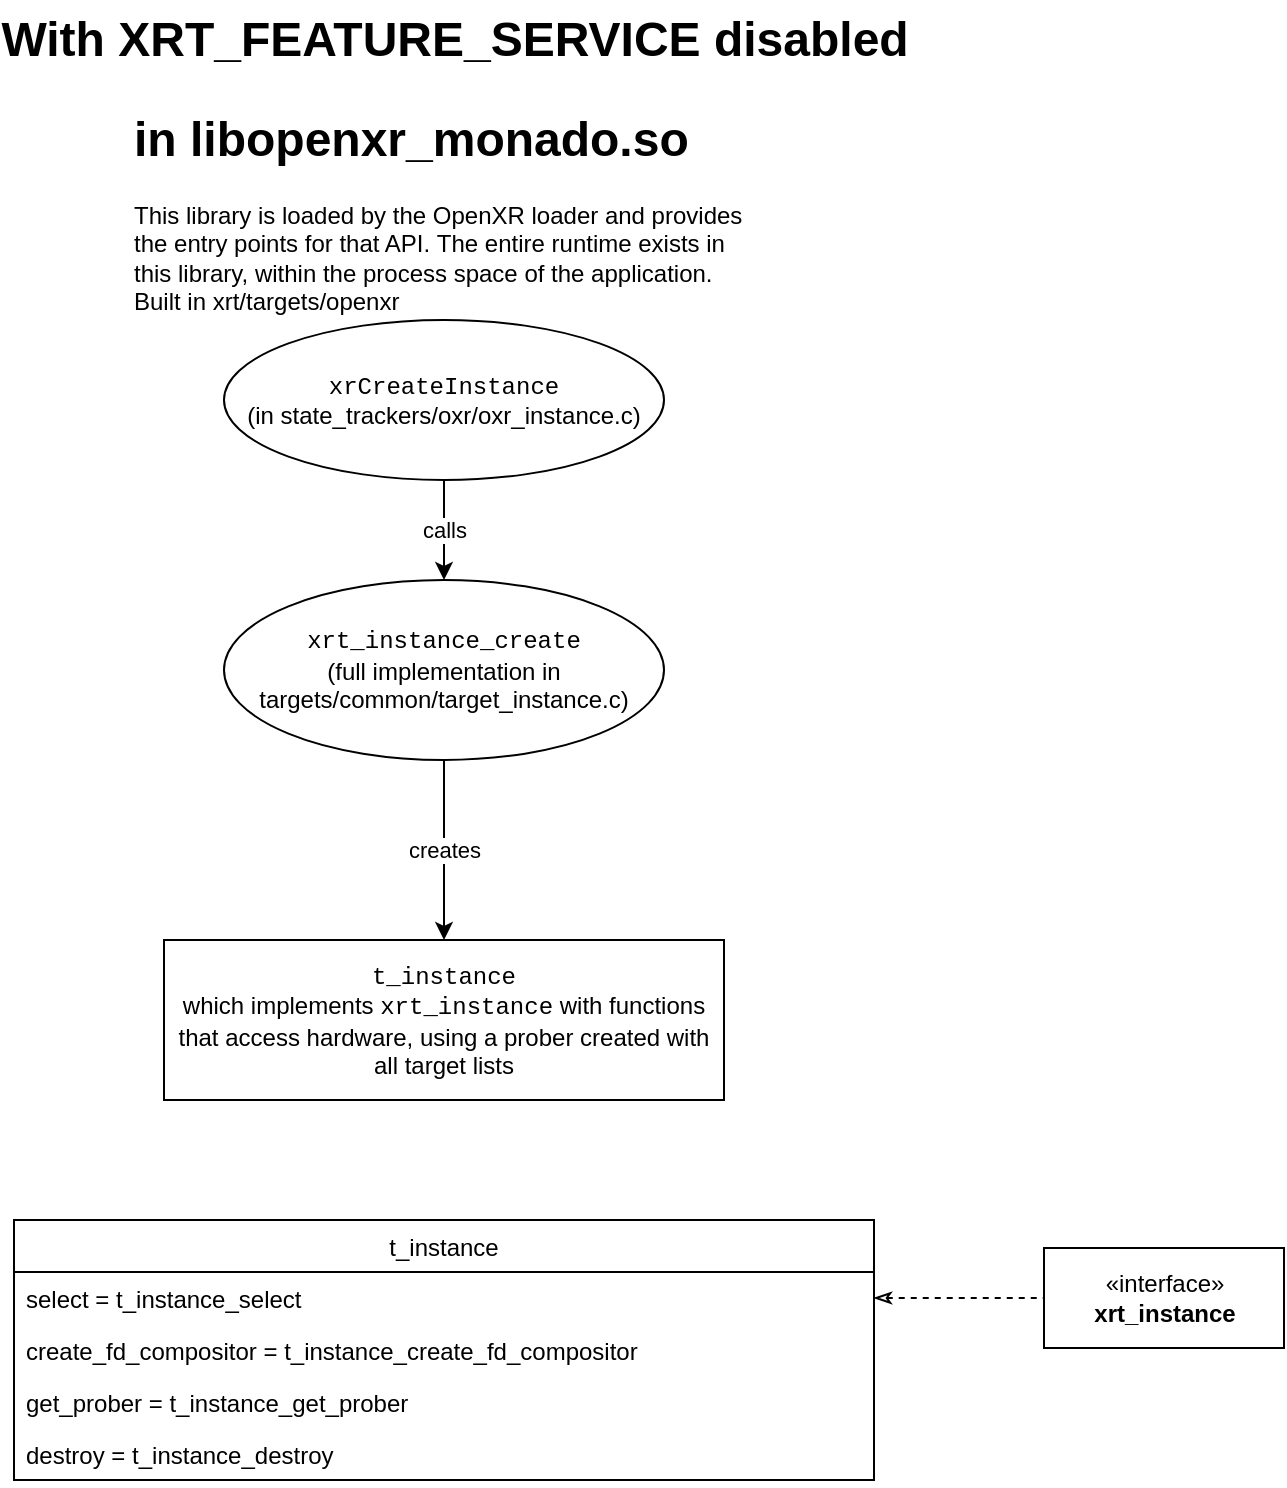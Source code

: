 <mxfile version="12.4.2" type="device" pages="1"><diagram id="i7RjRSwkiHJf6eIeykeo" name="Page-1"><mxGraphModel dx="1102" dy="1000" grid="1" gridSize="10" guides="1" tooltips="1" connect="1" arrows="1" fold="1" page="1" pageScale="1" pageWidth="1100" pageHeight="850" math="0" shadow="0"><root><mxCell id="0"/><mxCell id="1" parent="0"/><mxCell id="XGS2NG-t9NTN6wiKqpjL-5" value="creates" style="edgeStyle=orthogonalEdgeStyle;rounded=0;comic=0;orthogonalLoop=1;jettySize=auto;html=1;" parent="1" source="XGS2NG-t9NTN6wiKqpjL-2" target="XGS2NG-t9NTN6wiKqpjL-23" edge="1"><mxGeometry relative="1" as="geometry"/></mxCell><mxCell id="XGS2NG-t9NTN6wiKqpjL-2" value="&lt;font face=&quot;Courier New&quot;&gt;xrt_instance_create&lt;br&gt;&lt;/font&gt;(full implementation in targets/common/target_instance.c)" style="ellipse;whiteSpace=wrap;html=1;" parent="1" vertex="1"><mxGeometry x="435" y="310" width="220" height="90" as="geometry"/></mxCell><mxCell id="XGS2NG-t9NTN6wiKqpjL-20" value="With XRT_FEATURE_SERVICE disabled" style="text;strokeColor=none;fillColor=none;html=1;fontSize=24;fontStyle=1;verticalAlign=middle;align=center;" parent="1" vertex="1"><mxGeometry x="500" y="20" width="100" height="40" as="geometry"/></mxCell><mxCell id="XGS2NG-t9NTN6wiKqpjL-21" value="&lt;h1&gt;in libopenxr_monado.so&lt;/h1&gt;This library is loaded by the OpenXR loader and provides the entry points for that API.&amp;nbsp;&lt;span&gt;The entire runtime exists in this library, within the process space of the application. Built in xrt/targets/openxr&lt;/span&gt;" style="text;html=1;strokeColor=none;fillColor=none;spacing=5;spacingTop=-20;whiteSpace=wrap;overflow=hidden;rounded=0;" parent="1" vertex="1"><mxGeometry x="385" y="70" width="320" height="110" as="geometry"/></mxCell><mxCell id="XGS2NG-t9NTN6wiKqpjL-1" value="&lt;font face=&quot;Courier New&quot;&gt;xrCreateInstance&lt;/font&gt;&lt;br&gt;(in state_trackers/oxr/oxr_instance.c)" style="ellipse;whiteSpace=wrap;html=1;" parent="1" vertex="1"><mxGeometry x="435" y="180" width="220" height="80" as="geometry"/></mxCell><mxCell id="XGS2NG-t9NTN6wiKqpjL-7" value="calls" style="edgeStyle=orthogonalEdgeStyle;rounded=0;comic=0;orthogonalLoop=1;jettySize=auto;html=1;entryX=0.5;entryY=0;entryDx=0;entryDy=0;" parent="1" source="XGS2NG-t9NTN6wiKqpjL-1" target="XGS2NG-t9NTN6wiKqpjL-2" edge="1"><mxGeometry relative="1" as="geometry"><mxPoint x="545" y="300" as="targetPoint"/></mxGeometry></mxCell><mxCell id="XGS2NG-t9NTN6wiKqpjL-23" value="&lt;div&gt;&lt;font face=&quot;Courier New&quot;&gt;t_instance&lt;/font&gt;&lt;/div&gt;&lt;div&gt;which implements &lt;font face=&quot;Courier New&quot;&gt;xrt_instance&lt;/font&gt; with functions that access hardware, using a prober created with all target lists&lt;/div&gt;" style="rounded=0;whiteSpace=wrap;html=1;align=center;" parent="1" vertex="1"><mxGeometry x="405" y="490" width="280" height="80" as="geometry"/></mxCell><mxCell id="XGS2NG-t9NTN6wiKqpjL-41" style="edgeStyle=orthogonalEdgeStyle;rounded=0;comic=0;orthogonalLoop=1;jettySize=auto;html=1;startArrow=classicThin;startFill=0;endArrow=none;endFill=0;dashed=1;exitX=1;exitY=0.5;exitDx=0;exitDy=0;" parent="1" source="XGS2NG-t9NTN6wiKqpjL-28" target="XGS2NG-t9NTN6wiKqpjL-37" edge="1"><mxGeometry relative="1" as="geometry"><mxPoint x="904" y="805" as="sourcePoint"/></mxGeometry></mxCell><mxCell id="XGS2NG-t9NTN6wiKqpjL-24" value="t_instance" style="swimlane;fontStyle=0;childLayout=stackLayout;horizontal=1;startSize=26;fillColor=none;horizontalStack=0;resizeParent=1;resizeParentMax=0;resizeLast=0;collapsible=1;marginBottom=0;" parent="1" vertex="1"><mxGeometry x="330" y="630" width="430" height="130" as="geometry"><mxRectangle x="480" y="730" width="90" height="26" as="alternateBounds"/></mxGeometry></mxCell><mxCell id="XGS2NG-t9NTN6wiKqpjL-28" value="select = t_instance_select" style="text;strokeColor=none;fillColor=none;align=left;verticalAlign=top;spacingLeft=4;spacingRight=4;overflow=hidden;rotatable=0;points=[[0,0.5],[1,0.5]];portConstraint=eastwest;" parent="XGS2NG-t9NTN6wiKqpjL-24" vertex="1"><mxGeometry y="26" width="430" height="26" as="geometry"/></mxCell><mxCell id="XGS2NG-t9NTN6wiKqpjL-25" value="create_fd_compositor = t_instance_create_fd_compositor" style="text;strokeColor=none;fillColor=none;align=left;verticalAlign=top;spacingLeft=4;spacingRight=4;overflow=hidden;rotatable=0;points=[[0,0.5],[1,0.5]];portConstraint=eastwest;" parent="XGS2NG-t9NTN6wiKqpjL-24" vertex="1"><mxGeometry y="52" width="430" height="26" as="geometry"/></mxCell><mxCell id="XGS2NG-t9NTN6wiKqpjL-26" value="get_prober = t_instance_get_prober" style="text;strokeColor=none;fillColor=none;align=left;verticalAlign=top;spacingLeft=4;spacingRight=4;overflow=hidden;rotatable=0;points=[[0,0.5],[1,0.5]];portConstraint=eastwest;" parent="XGS2NG-t9NTN6wiKqpjL-24" vertex="1"><mxGeometry y="78" width="430" height="26" as="geometry"/></mxCell><mxCell id="XGS2NG-t9NTN6wiKqpjL-27" value="destroy = t_instance_destroy" style="text;strokeColor=none;fillColor=none;align=left;verticalAlign=top;spacingLeft=4;spacingRight=4;overflow=hidden;rotatable=0;points=[[0,0.5],[1,0.5]];portConstraint=eastwest;" parent="XGS2NG-t9NTN6wiKqpjL-24" vertex="1"><mxGeometry y="104" width="430" height="26" as="geometry"/></mxCell><mxCell id="XGS2NG-t9NTN6wiKqpjL-37" value="«interface»&lt;br&gt;&lt;b&gt;xrt_instance&lt;/b&gt;" style="html=1;" parent="1" vertex="1"><mxGeometry x="845" y="644" width="120" height="50" as="geometry"/></mxCell></root></mxGraphModel></diagram></mxfile>